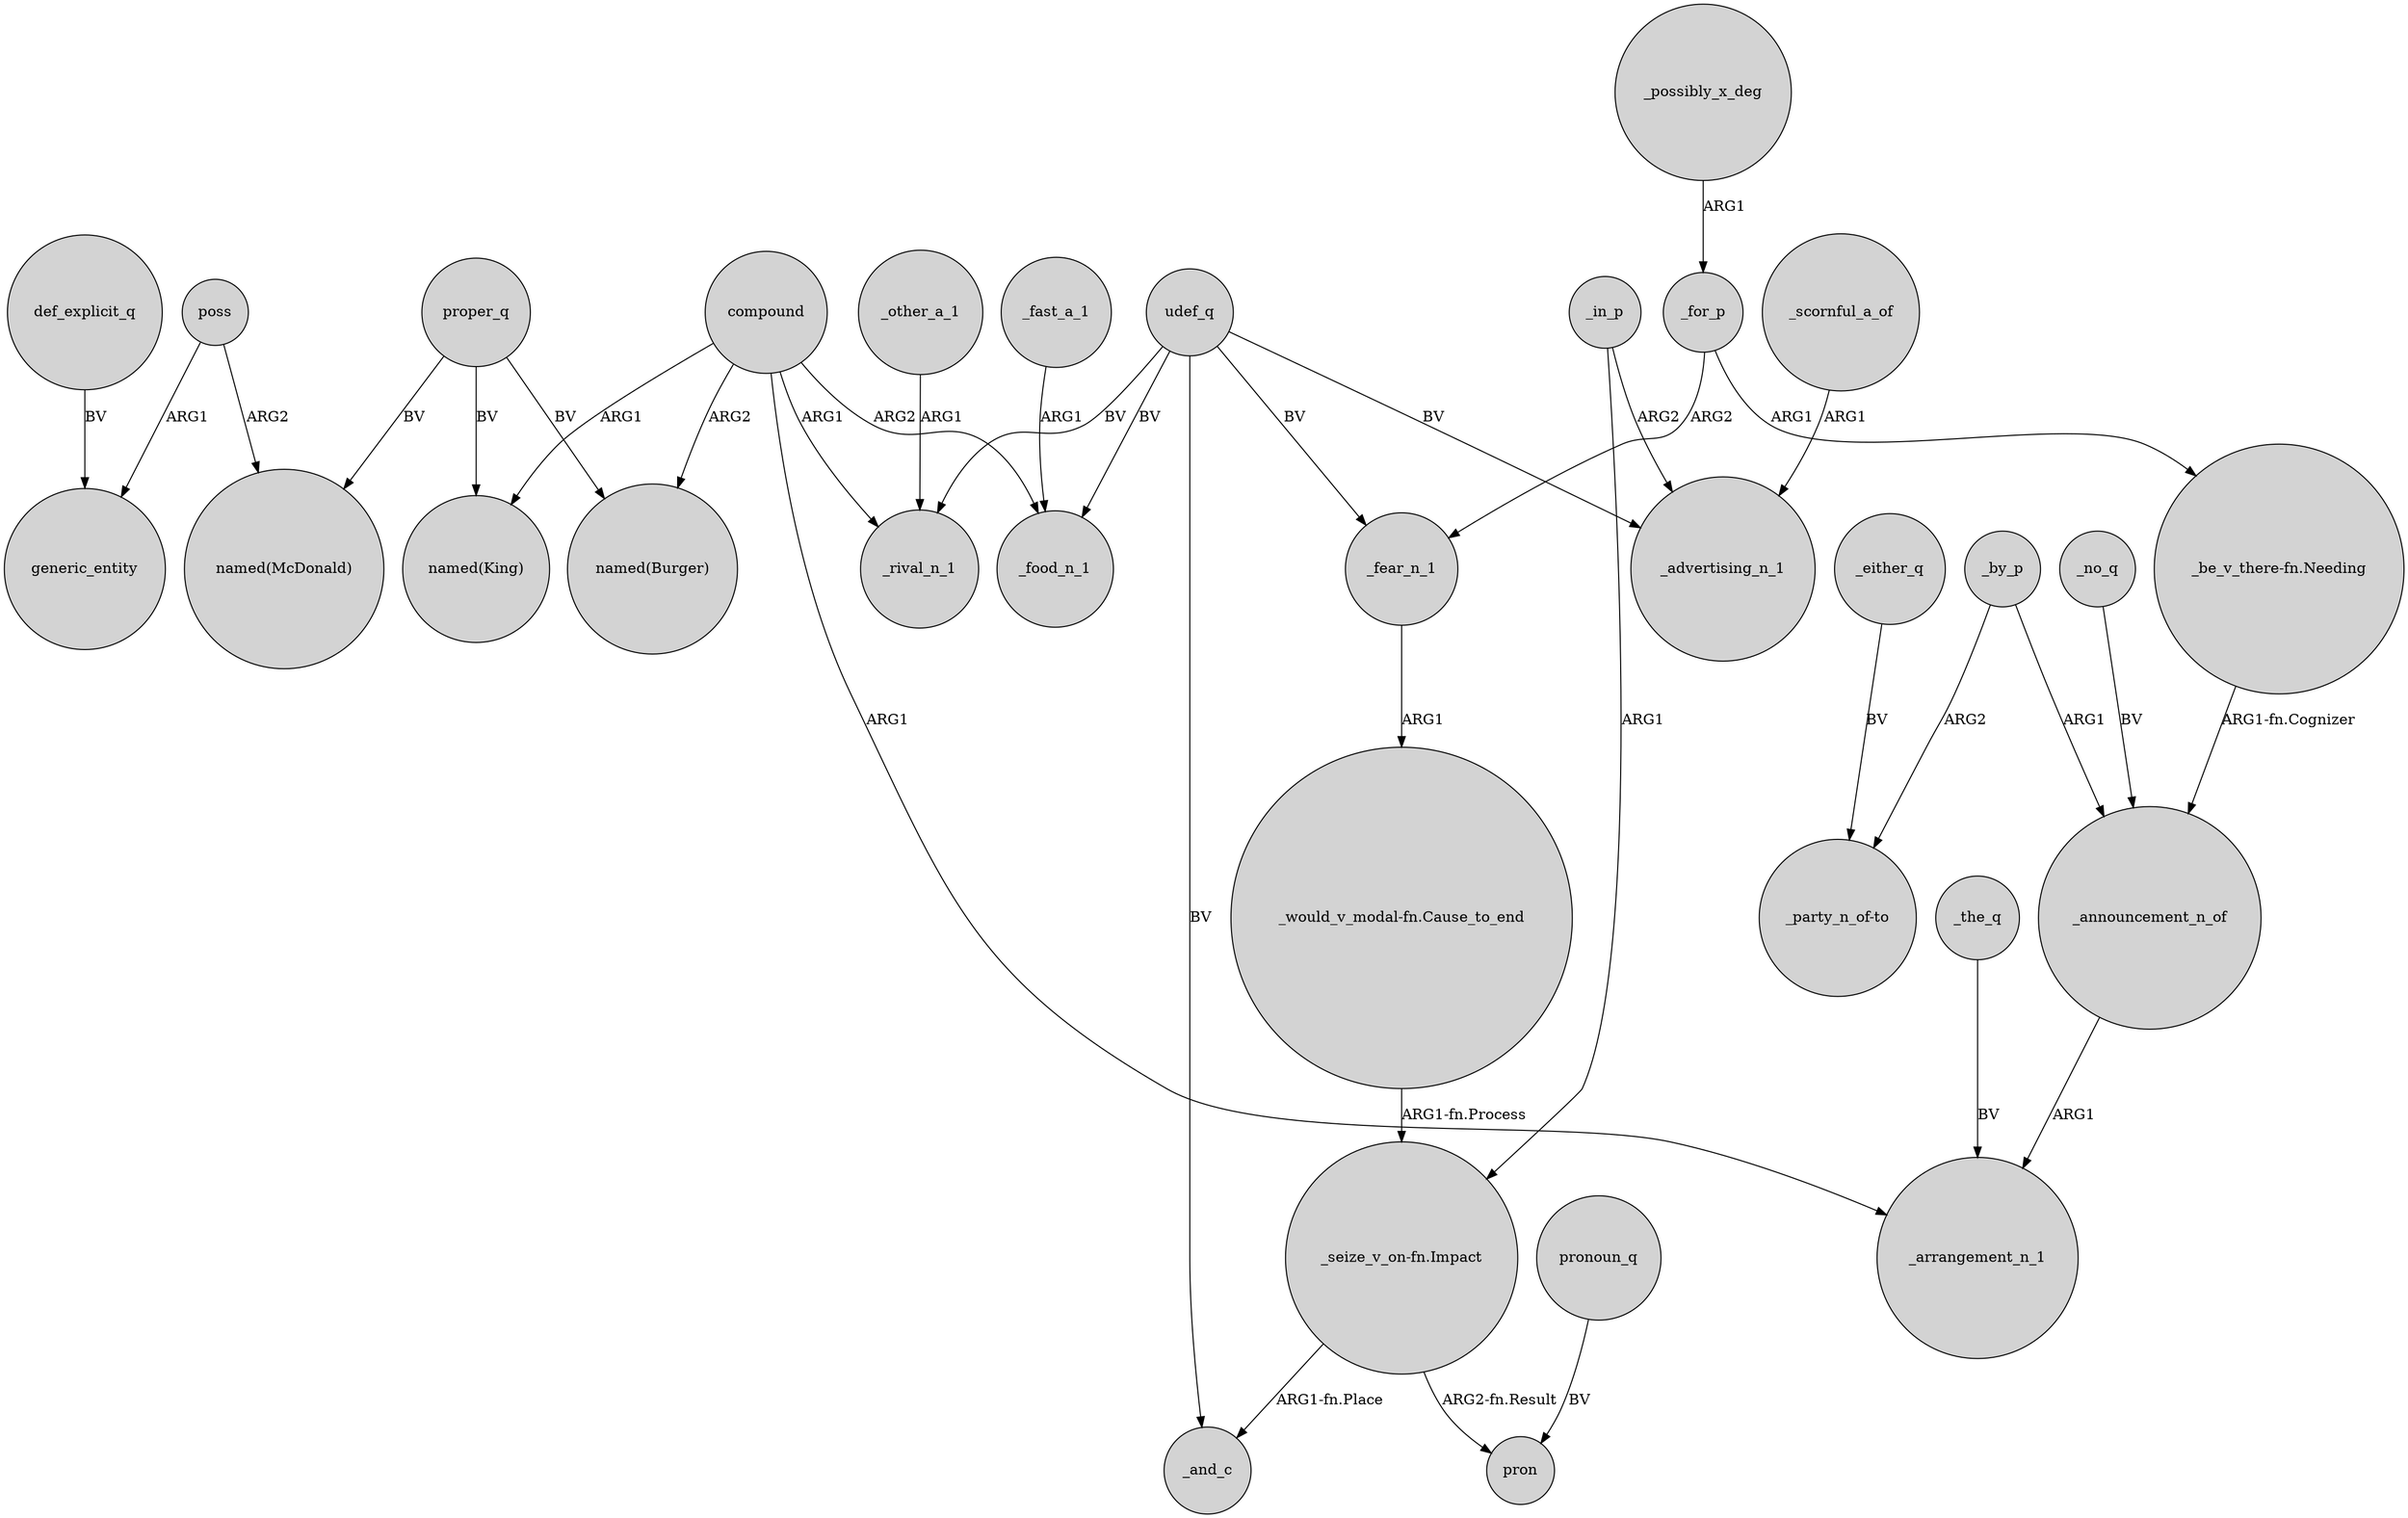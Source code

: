 digraph {
	node [shape=circle style=filled]
	_other_a_1 -> _rival_n_1 [label=ARG1]
	"_seize_v_on-fn.Impact" -> _and_c [label="ARG1-fn.Place"]
	"_be_v_there-fn.Needing" -> _announcement_n_of [label="ARG1-fn.Cognizer"]
	_by_p -> _announcement_n_of [label=ARG1]
	def_explicit_q -> generic_entity [label=BV]
	proper_q -> "named(Burger)" [label=BV]
	_by_p -> "_party_n_of-to" [label=ARG2]
	_fast_a_1 -> _food_n_1 [label=ARG1]
	_scornful_a_of -> _advertising_n_1 [label=ARG1]
	_in_p -> _advertising_n_1 [label=ARG2]
	_announcement_n_of -> _arrangement_n_1 [label=ARG1]
	proper_q -> "named(McDonald)" [label=BV]
	compound -> "named(Burger)" [label=ARG2]
	_the_q -> _arrangement_n_1 [label=BV]
	udef_q -> _and_c [label=BV]
	"_seize_v_on-fn.Impact" -> pron [label="ARG2-fn.Result"]
	poss -> generic_entity [label=ARG1]
	_either_q -> "_party_n_of-to" [label=BV]
	pronoun_q -> pron [label=BV]
	compound -> _arrangement_n_1 [label=ARG1]
	udef_q -> _advertising_n_1 [label=BV]
	_in_p -> "_seize_v_on-fn.Impact" [label=ARG1]
	compound -> _rival_n_1 [label=ARG1]
	udef_q -> _rival_n_1 [label=BV]
	compound -> _food_n_1 [label=ARG2]
	"_would_v_modal-fn.Cause_to_end" -> "_seize_v_on-fn.Impact" [label="ARG1-fn.Process"]
	compound -> "named(King)" [label=ARG1]
	udef_q -> _food_n_1 [label=BV]
	proper_q -> "named(King)" [label=BV]
	poss -> "named(McDonald)" [label=ARG2]
	_for_p -> _fear_n_1 [label=ARG2]
	_possibly_x_deg -> _for_p [label=ARG1]
	_fear_n_1 -> "_would_v_modal-fn.Cause_to_end" [label=ARG1]
	_no_q -> _announcement_n_of [label=BV]
	udef_q -> _fear_n_1 [label=BV]
	_for_p -> "_be_v_there-fn.Needing" [label=ARG1]
}
